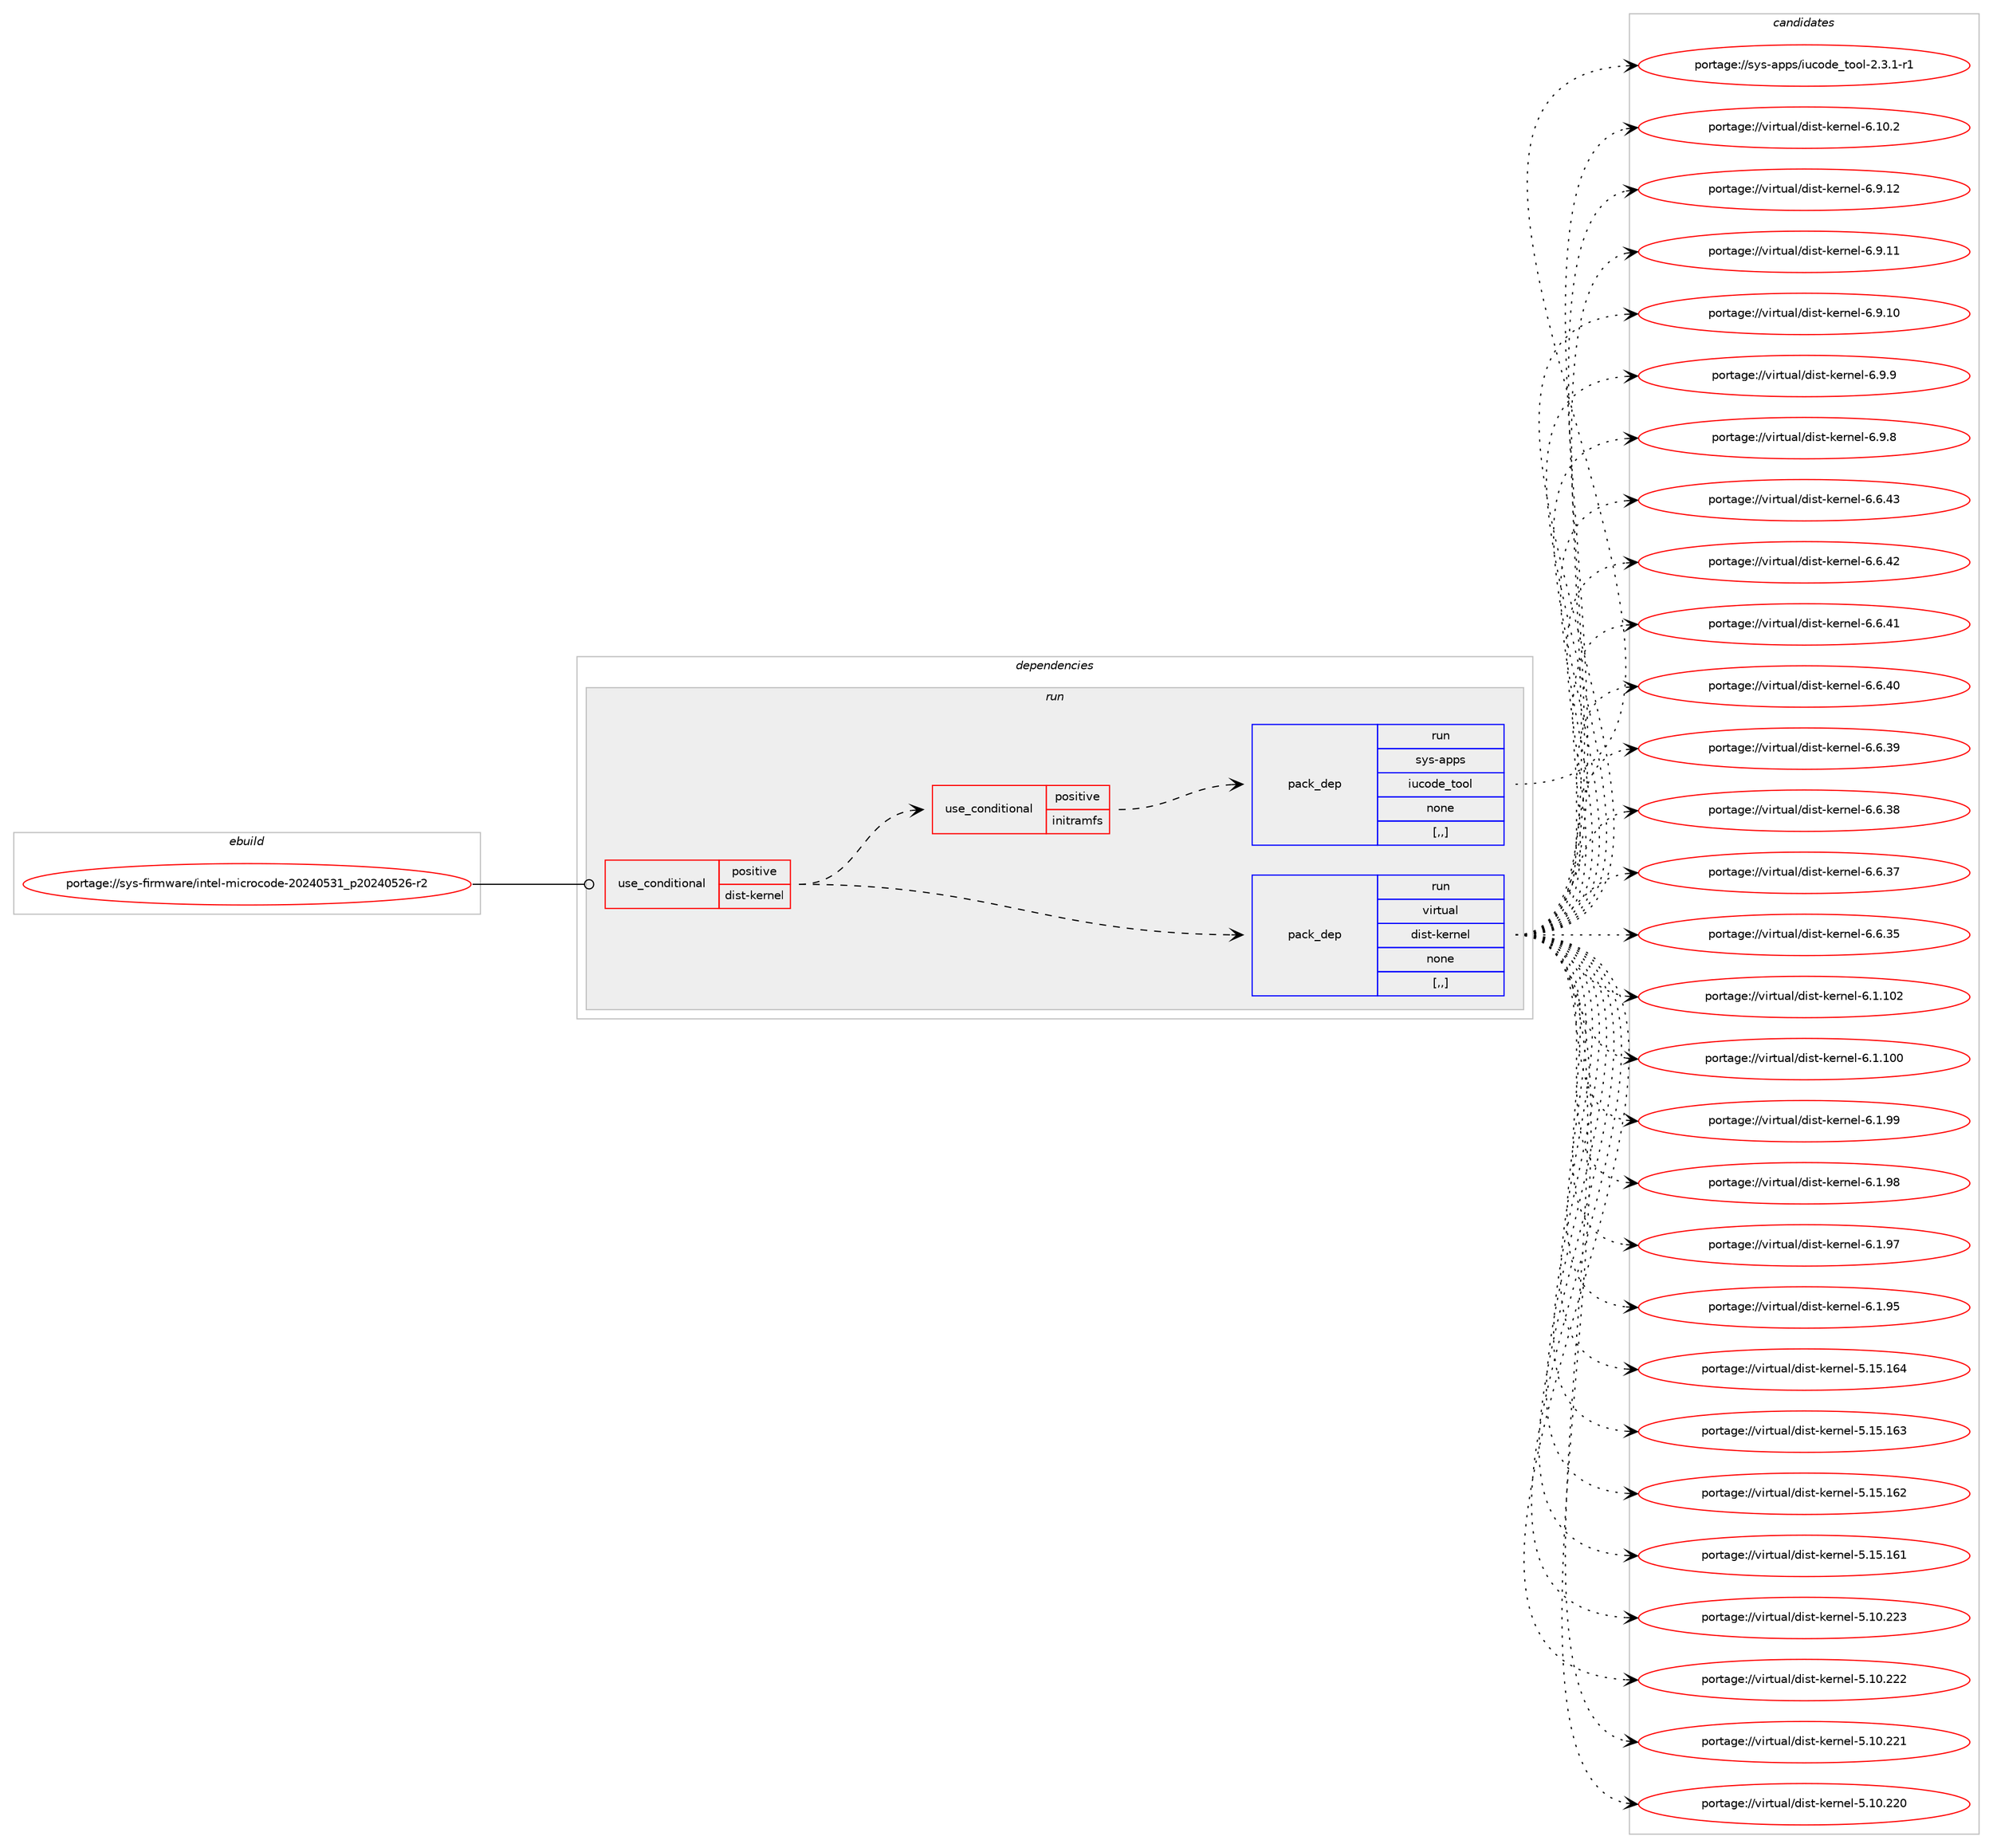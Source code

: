 digraph prolog {

# *************
# Graph options
# *************

newrank=true;
concentrate=true;
compound=true;
graph [rankdir=LR,fontname=Helvetica,fontsize=10,ranksep=1.5];#, ranksep=2.5, nodesep=0.2];
edge  [arrowhead=vee];
node  [fontname=Helvetica,fontsize=10];

# **********
# The ebuild
# **********

subgraph cluster_leftcol {
color=gray;
label=<<i>ebuild</i>>;
id [label="portage://sys-firmware/intel-microcode-20240531_p20240526-r2", color=red, width=4, href="../sys-firmware/intel-microcode-20240531_p20240526-r2.svg"];
}

# ****************
# The dependencies
# ****************

subgraph cluster_midcol {
color=gray;
label=<<i>dependencies</i>>;
subgraph cluster_compile {
fillcolor="#eeeeee";
style=filled;
label=<<i>compile</i>>;
}
subgraph cluster_compileandrun {
fillcolor="#eeeeee";
style=filled;
label=<<i>compile and run</i>>;
}
subgraph cluster_run {
fillcolor="#eeeeee";
style=filled;
label=<<i>run</i>>;
subgraph cond115787 {
dependency434934 [label=<<TABLE BORDER="0" CELLBORDER="1" CELLSPACING="0" CELLPADDING="4"><TR><TD ROWSPAN="3" CELLPADDING="10">use_conditional</TD></TR><TR><TD>positive</TD></TR><TR><TD>dist-kernel</TD></TR></TABLE>>, shape=none, color=red];
subgraph pack316180 {
dependency434935 [label=<<TABLE BORDER="0" CELLBORDER="1" CELLSPACING="0" CELLPADDING="4" WIDTH="220"><TR><TD ROWSPAN="6" CELLPADDING="30">pack_dep</TD></TR><TR><TD WIDTH="110">run</TD></TR><TR><TD>virtual</TD></TR><TR><TD>dist-kernel</TD></TR><TR><TD>none</TD></TR><TR><TD>[,,]</TD></TR></TABLE>>, shape=none, color=blue];
}
dependency434934:e -> dependency434935:w [weight=20,style="dashed",arrowhead="vee"];
subgraph cond115788 {
dependency434936 [label=<<TABLE BORDER="0" CELLBORDER="1" CELLSPACING="0" CELLPADDING="4"><TR><TD ROWSPAN="3" CELLPADDING="10">use_conditional</TD></TR><TR><TD>positive</TD></TR><TR><TD>initramfs</TD></TR></TABLE>>, shape=none, color=red];
subgraph pack316181 {
dependency434937 [label=<<TABLE BORDER="0" CELLBORDER="1" CELLSPACING="0" CELLPADDING="4" WIDTH="220"><TR><TD ROWSPAN="6" CELLPADDING="30">pack_dep</TD></TR><TR><TD WIDTH="110">run</TD></TR><TR><TD>sys-apps</TD></TR><TR><TD>iucode_tool</TD></TR><TR><TD>none</TD></TR><TR><TD>[,,]</TD></TR></TABLE>>, shape=none, color=blue];
}
dependency434936:e -> dependency434937:w [weight=20,style="dashed",arrowhead="vee"];
}
dependency434934:e -> dependency434936:w [weight=20,style="dashed",arrowhead="vee"];
}
id:e -> dependency434934:w [weight=20,style="solid",arrowhead="odot"];
}
}

# **************
# The candidates
# **************

subgraph cluster_choices {
rank=same;
color=gray;
label=<<i>candidates</i>>;

subgraph choice316180 {
color=black;
nodesep=1;
choice11810511411611797108471001051151164510710111411010110845544649484650 [label="portage://virtual/dist-kernel-6.10.2", color=red, width=4,href="../virtual/dist-kernel-6.10.2.svg"];
choice11810511411611797108471001051151164510710111411010110845544657464950 [label="portage://virtual/dist-kernel-6.9.12", color=red, width=4,href="../virtual/dist-kernel-6.9.12.svg"];
choice11810511411611797108471001051151164510710111411010110845544657464949 [label="portage://virtual/dist-kernel-6.9.11", color=red, width=4,href="../virtual/dist-kernel-6.9.11.svg"];
choice11810511411611797108471001051151164510710111411010110845544657464948 [label="portage://virtual/dist-kernel-6.9.10", color=red, width=4,href="../virtual/dist-kernel-6.9.10.svg"];
choice118105114116117971084710010511511645107101114110101108455446574657 [label="portage://virtual/dist-kernel-6.9.9", color=red, width=4,href="../virtual/dist-kernel-6.9.9.svg"];
choice118105114116117971084710010511511645107101114110101108455446574656 [label="portage://virtual/dist-kernel-6.9.8", color=red, width=4,href="../virtual/dist-kernel-6.9.8.svg"];
choice11810511411611797108471001051151164510710111411010110845544654465251 [label="portage://virtual/dist-kernel-6.6.43", color=red, width=4,href="../virtual/dist-kernel-6.6.43.svg"];
choice11810511411611797108471001051151164510710111411010110845544654465250 [label="portage://virtual/dist-kernel-6.6.42", color=red, width=4,href="../virtual/dist-kernel-6.6.42.svg"];
choice11810511411611797108471001051151164510710111411010110845544654465249 [label="portage://virtual/dist-kernel-6.6.41", color=red, width=4,href="../virtual/dist-kernel-6.6.41.svg"];
choice11810511411611797108471001051151164510710111411010110845544654465248 [label="portage://virtual/dist-kernel-6.6.40", color=red, width=4,href="../virtual/dist-kernel-6.6.40.svg"];
choice11810511411611797108471001051151164510710111411010110845544654465157 [label="portage://virtual/dist-kernel-6.6.39", color=red, width=4,href="../virtual/dist-kernel-6.6.39.svg"];
choice11810511411611797108471001051151164510710111411010110845544654465156 [label="portage://virtual/dist-kernel-6.6.38", color=red, width=4,href="../virtual/dist-kernel-6.6.38.svg"];
choice11810511411611797108471001051151164510710111411010110845544654465155 [label="portage://virtual/dist-kernel-6.6.37", color=red, width=4,href="../virtual/dist-kernel-6.6.37.svg"];
choice11810511411611797108471001051151164510710111411010110845544654465153 [label="portage://virtual/dist-kernel-6.6.35", color=red, width=4,href="../virtual/dist-kernel-6.6.35.svg"];
choice1181051141161179710847100105115116451071011141101011084554464946494850 [label="portage://virtual/dist-kernel-6.1.102", color=red, width=4,href="../virtual/dist-kernel-6.1.102.svg"];
choice1181051141161179710847100105115116451071011141101011084554464946494848 [label="portage://virtual/dist-kernel-6.1.100", color=red, width=4,href="../virtual/dist-kernel-6.1.100.svg"];
choice11810511411611797108471001051151164510710111411010110845544649465757 [label="portage://virtual/dist-kernel-6.1.99", color=red, width=4,href="../virtual/dist-kernel-6.1.99.svg"];
choice11810511411611797108471001051151164510710111411010110845544649465756 [label="portage://virtual/dist-kernel-6.1.98", color=red, width=4,href="../virtual/dist-kernel-6.1.98.svg"];
choice11810511411611797108471001051151164510710111411010110845544649465755 [label="portage://virtual/dist-kernel-6.1.97", color=red, width=4,href="../virtual/dist-kernel-6.1.97.svg"];
choice11810511411611797108471001051151164510710111411010110845544649465753 [label="portage://virtual/dist-kernel-6.1.95", color=red, width=4,href="../virtual/dist-kernel-6.1.95.svg"];
choice118105114116117971084710010511511645107101114110101108455346495346495452 [label="portage://virtual/dist-kernel-5.15.164", color=red, width=4,href="../virtual/dist-kernel-5.15.164.svg"];
choice118105114116117971084710010511511645107101114110101108455346495346495451 [label="portage://virtual/dist-kernel-5.15.163", color=red, width=4,href="../virtual/dist-kernel-5.15.163.svg"];
choice118105114116117971084710010511511645107101114110101108455346495346495450 [label="portage://virtual/dist-kernel-5.15.162", color=red, width=4,href="../virtual/dist-kernel-5.15.162.svg"];
choice118105114116117971084710010511511645107101114110101108455346495346495449 [label="portage://virtual/dist-kernel-5.15.161", color=red, width=4,href="../virtual/dist-kernel-5.15.161.svg"];
choice118105114116117971084710010511511645107101114110101108455346494846505051 [label="portage://virtual/dist-kernel-5.10.223", color=red, width=4,href="../virtual/dist-kernel-5.10.223.svg"];
choice118105114116117971084710010511511645107101114110101108455346494846505050 [label="portage://virtual/dist-kernel-5.10.222", color=red, width=4,href="../virtual/dist-kernel-5.10.222.svg"];
choice118105114116117971084710010511511645107101114110101108455346494846505049 [label="portage://virtual/dist-kernel-5.10.221", color=red, width=4,href="../virtual/dist-kernel-5.10.221.svg"];
choice118105114116117971084710010511511645107101114110101108455346494846505048 [label="portage://virtual/dist-kernel-5.10.220", color=red, width=4,href="../virtual/dist-kernel-5.10.220.svg"];
dependency434935:e -> choice11810511411611797108471001051151164510710111411010110845544649484650:w [style=dotted,weight="100"];
dependency434935:e -> choice11810511411611797108471001051151164510710111411010110845544657464950:w [style=dotted,weight="100"];
dependency434935:e -> choice11810511411611797108471001051151164510710111411010110845544657464949:w [style=dotted,weight="100"];
dependency434935:e -> choice11810511411611797108471001051151164510710111411010110845544657464948:w [style=dotted,weight="100"];
dependency434935:e -> choice118105114116117971084710010511511645107101114110101108455446574657:w [style=dotted,weight="100"];
dependency434935:e -> choice118105114116117971084710010511511645107101114110101108455446574656:w [style=dotted,weight="100"];
dependency434935:e -> choice11810511411611797108471001051151164510710111411010110845544654465251:w [style=dotted,weight="100"];
dependency434935:e -> choice11810511411611797108471001051151164510710111411010110845544654465250:w [style=dotted,weight="100"];
dependency434935:e -> choice11810511411611797108471001051151164510710111411010110845544654465249:w [style=dotted,weight="100"];
dependency434935:e -> choice11810511411611797108471001051151164510710111411010110845544654465248:w [style=dotted,weight="100"];
dependency434935:e -> choice11810511411611797108471001051151164510710111411010110845544654465157:w [style=dotted,weight="100"];
dependency434935:e -> choice11810511411611797108471001051151164510710111411010110845544654465156:w [style=dotted,weight="100"];
dependency434935:e -> choice11810511411611797108471001051151164510710111411010110845544654465155:w [style=dotted,weight="100"];
dependency434935:e -> choice11810511411611797108471001051151164510710111411010110845544654465153:w [style=dotted,weight="100"];
dependency434935:e -> choice1181051141161179710847100105115116451071011141101011084554464946494850:w [style=dotted,weight="100"];
dependency434935:e -> choice1181051141161179710847100105115116451071011141101011084554464946494848:w [style=dotted,weight="100"];
dependency434935:e -> choice11810511411611797108471001051151164510710111411010110845544649465757:w [style=dotted,weight="100"];
dependency434935:e -> choice11810511411611797108471001051151164510710111411010110845544649465756:w [style=dotted,weight="100"];
dependency434935:e -> choice11810511411611797108471001051151164510710111411010110845544649465755:w [style=dotted,weight="100"];
dependency434935:e -> choice11810511411611797108471001051151164510710111411010110845544649465753:w [style=dotted,weight="100"];
dependency434935:e -> choice118105114116117971084710010511511645107101114110101108455346495346495452:w [style=dotted,weight="100"];
dependency434935:e -> choice118105114116117971084710010511511645107101114110101108455346495346495451:w [style=dotted,weight="100"];
dependency434935:e -> choice118105114116117971084710010511511645107101114110101108455346495346495450:w [style=dotted,weight="100"];
dependency434935:e -> choice118105114116117971084710010511511645107101114110101108455346495346495449:w [style=dotted,weight="100"];
dependency434935:e -> choice118105114116117971084710010511511645107101114110101108455346494846505051:w [style=dotted,weight="100"];
dependency434935:e -> choice118105114116117971084710010511511645107101114110101108455346494846505050:w [style=dotted,weight="100"];
dependency434935:e -> choice118105114116117971084710010511511645107101114110101108455346494846505049:w [style=dotted,weight="100"];
dependency434935:e -> choice118105114116117971084710010511511645107101114110101108455346494846505048:w [style=dotted,weight="100"];
}
subgraph choice316181 {
color=black;
nodesep=1;
choice11512111545971121121154710511799111100101951161111111084550465146494511449 [label="portage://sys-apps/iucode_tool-2.3.1-r1", color=red, width=4,href="../sys-apps/iucode_tool-2.3.1-r1.svg"];
dependency434937:e -> choice11512111545971121121154710511799111100101951161111111084550465146494511449:w [style=dotted,weight="100"];
}
}

}
